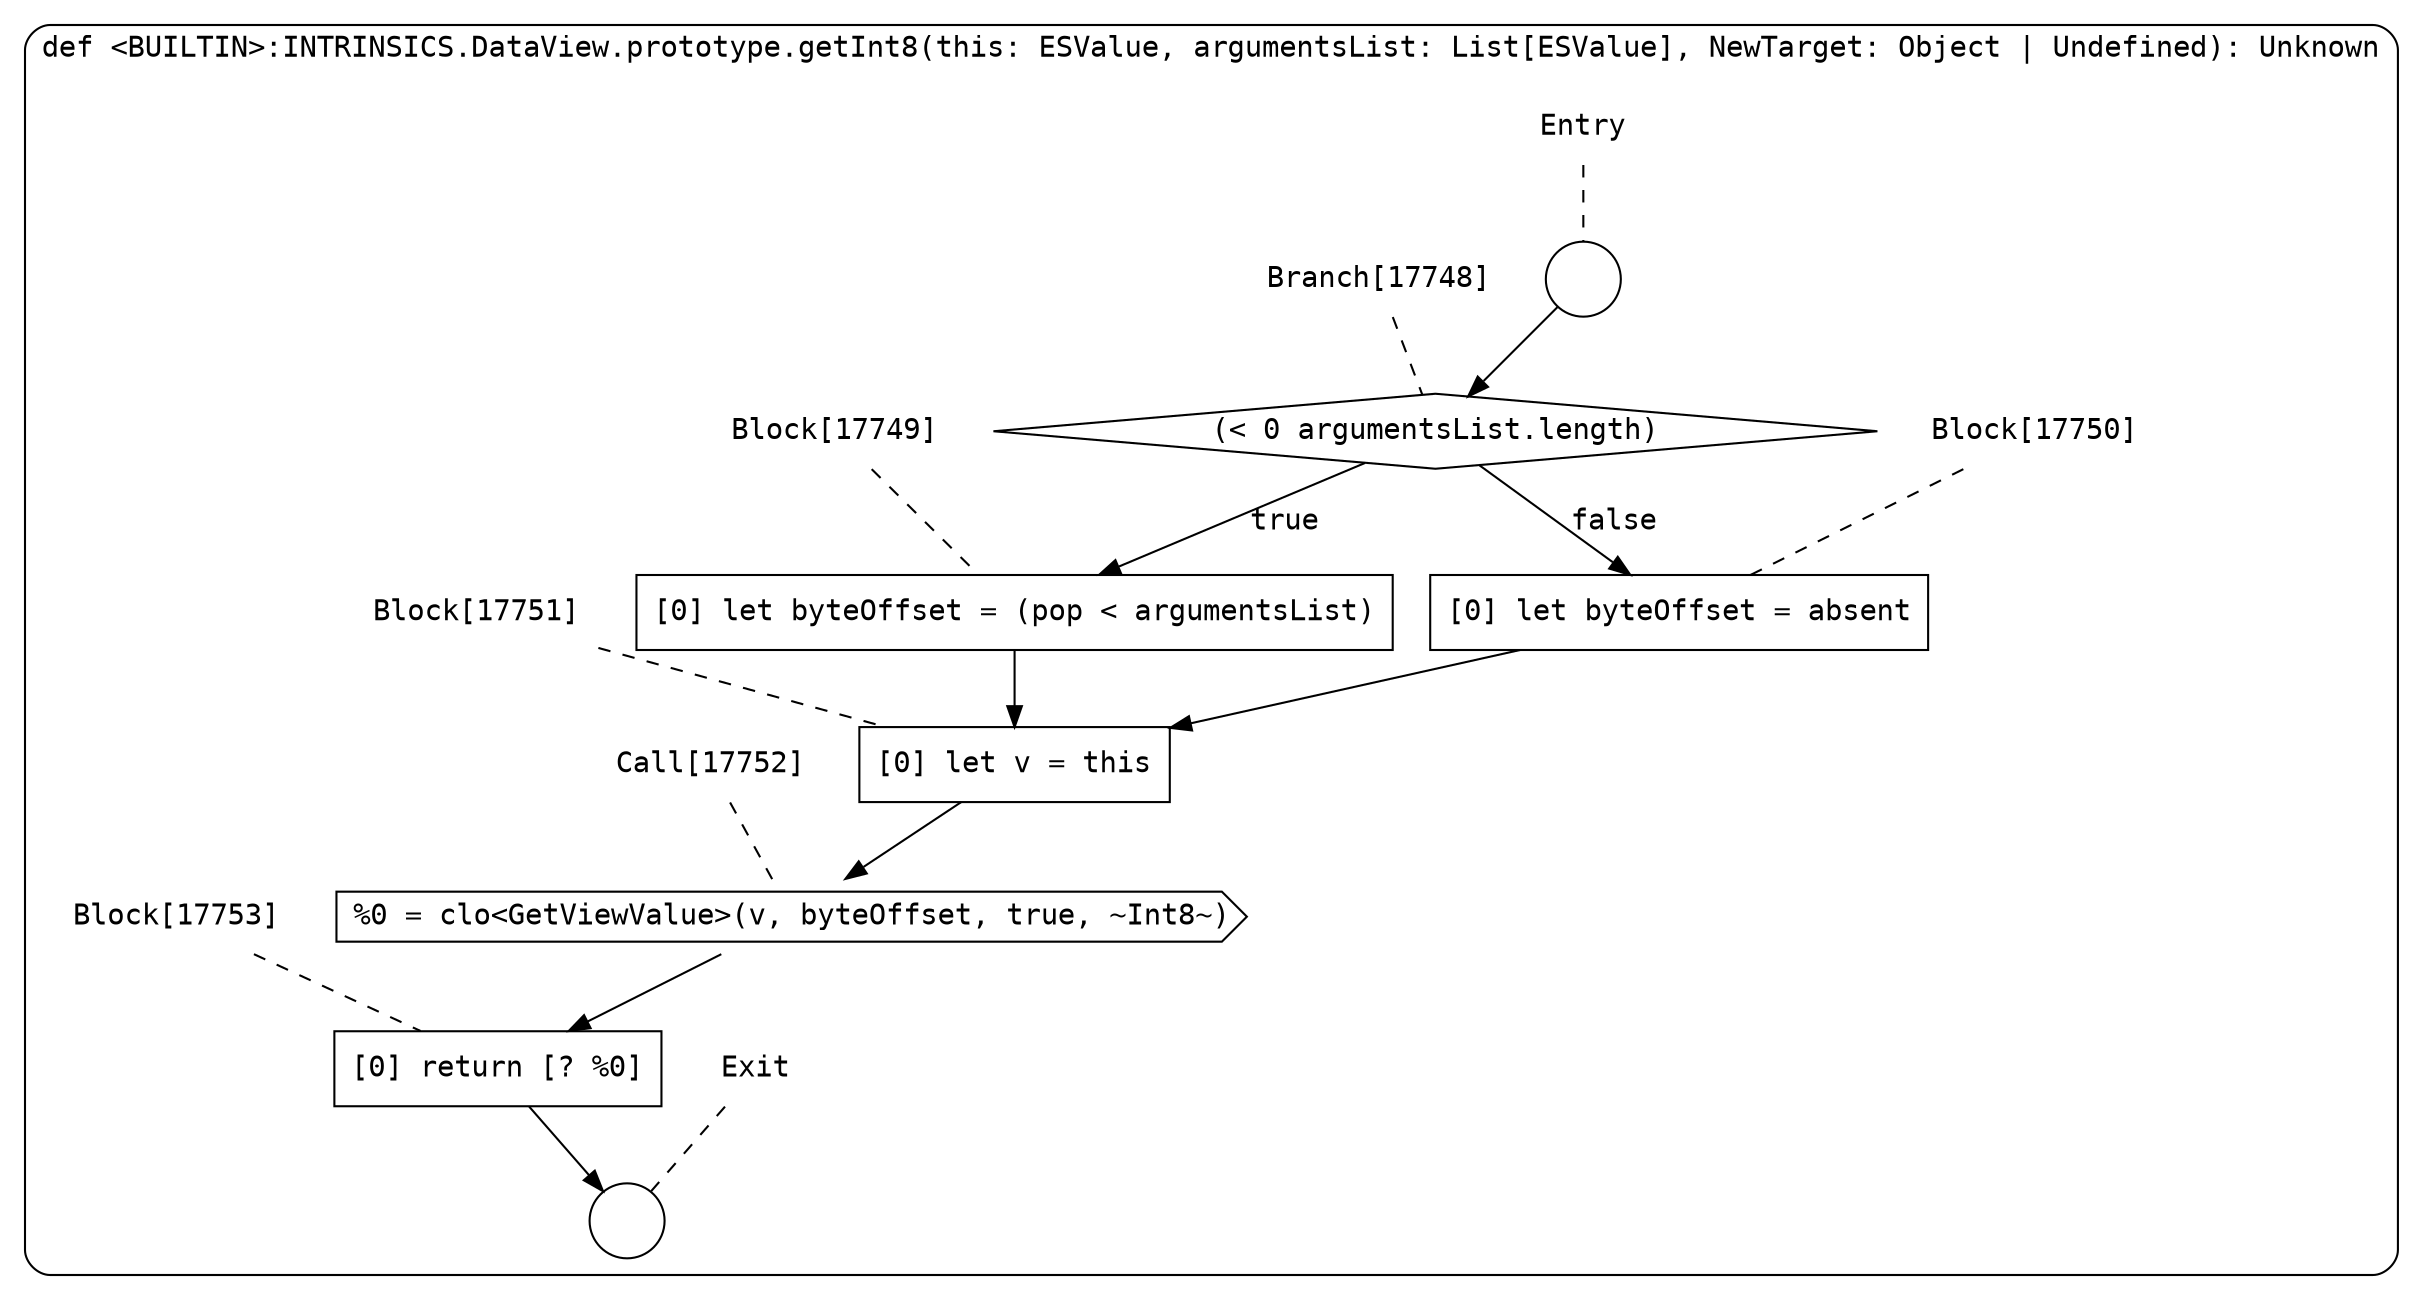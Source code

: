 digraph {
  graph [fontname = "Consolas"]
  node [fontname = "Consolas"]
  edge [fontname = "Consolas"]
  subgraph cluster2504 {
    label = "def <BUILTIN>:INTRINSICS.DataView.prototype.getInt8(this: ESValue, argumentsList: List[ESValue], NewTarget: Object | Undefined): Unknown"
    style = rounded
    cluster2504_entry_name [shape=none, label=<<font color="black">Entry</font>>]
    cluster2504_entry_name -> cluster2504_entry [arrowhead=none, color="black", style=dashed]
    cluster2504_entry [shape=circle label=" " color="black" fillcolor="white" style=filled]
    cluster2504_entry -> node17748 [color="black"]
    cluster2504_exit_name [shape=none, label=<<font color="black">Exit</font>>]
    cluster2504_exit_name -> cluster2504_exit [arrowhead=none, color="black", style=dashed]
    cluster2504_exit [shape=circle label=" " color="black" fillcolor="white" style=filled]
    node17748_name [shape=none, label=<<font color="black">Branch[17748]</font>>]
    node17748_name -> node17748 [arrowhead=none, color="black", style=dashed]
    node17748 [shape=diamond, label=<<font color="black">(&lt; 0 argumentsList.length)</font>> color="black" fillcolor="white", style=filled]
    node17748 -> node17749 [label=<<font color="black">true</font>> color="black"]
    node17748 -> node17750 [label=<<font color="black">false</font>> color="black"]
    node17749_name [shape=none, label=<<font color="black">Block[17749]</font>>]
    node17749_name -> node17749 [arrowhead=none, color="black", style=dashed]
    node17749 [shape=box, label=<<font color="black">[0] let byteOffset = (pop &lt; argumentsList)<BR ALIGN="LEFT"/></font>> color="black" fillcolor="white", style=filled]
    node17749 -> node17751 [color="black"]
    node17750_name [shape=none, label=<<font color="black">Block[17750]</font>>]
    node17750_name -> node17750 [arrowhead=none, color="black", style=dashed]
    node17750 [shape=box, label=<<font color="black">[0] let byteOffset = absent<BR ALIGN="LEFT"/></font>> color="black" fillcolor="white", style=filled]
    node17750 -> node17751 [color="black"]
    node17751_name [shape=none, label=<<font color="black">Block[17751]</font>>]
    node17751_name -> node17751 [arrowhead=none, color="black", style=dashed]
    node17751 [shape=box, label=<<font color="black">[0] let v = this<BR ALIGN="LEFT"/></font>> color="black" fillcolor="white", style=filled]
    node17751 -> node17752 [color="black"]
    node17752_name [shape=none, label=<<font color="black">Call[17752]</font>>]
    node17752_name -> node17752 [arrowhead=none, color="black", style=dashed]
    node17752 [shape=cds, label=<<font color="black">%0 = clo&lt;GetViewValue&gt;(v, byteOffset, true, ~Int8~)</font>> color="black" fillcolor="white", style=filled]
    node17752 -> node17753 [color="black"]
    node17753_name [shape=none, label=<<font color="black">Block[17753]</font>>]
    node17753_name -> node17753 [arrowhead=none, color="black", style=dashed]
    node17753 [shape=box, label=<<font color="black">[0] return [? %0]<BR ALIGN="LEFT"/></font>> color="black" fillcolor="white", style=filled]
    node17753 -> cluster2504_exit [color="black"]
  }
}